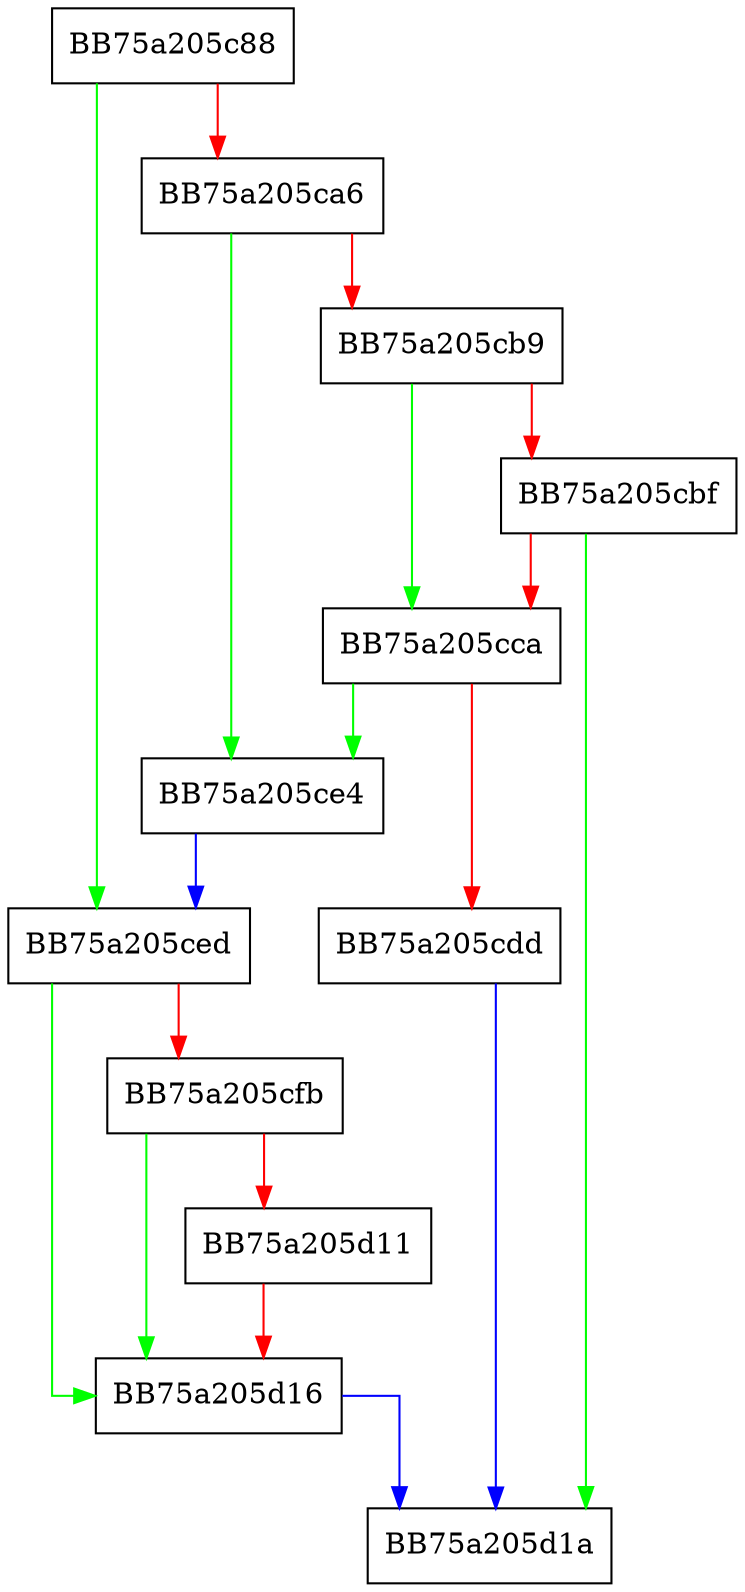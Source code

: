 digraph discard {
  node [shape="box"];
  graph [splines=ortho];
  BB75a205c88 -> BB75a205ced [color="green"];
  BB75a205c88 -> BB75a205ca6 [color="red"];
  BB75a205ca6 -> BB75a205ce4 [color="green"];
  BB75a205ca6 -> BB75a205cb9 [color="red"];
  BB75a205cb9 -> BB75a205cca [color="green"];
  BB75a205cb9 -> BB75a205cbf [color="red"];
  BB75a205cbf -> BB75a205d1a [color="green"];
  BB75a205cbf -> BB75a205cca [color="red"];
  BB75a205cca -> BB75a205ce4 [color="green"];
  BB75a205cca -> BB75a205cdd [color="red"];
  BB75a205cdd -> BB75a205d1a [color="blue"];
  BB75a205ce4 -> BB75a205ced [color="blue"];
  BB75a205ced -> BB75a205d16 [color="green"];
  BB75a205ced -> BB75a205cfb [color="red"];
  BB75a205cfb -> BB75a205d16 [color="green"];
  BB75a205cfb -> BB75a205d11 [color="red"];
  BB75a205d11 -> BB75a205d16 [color="red"];
  BB75a205d16 -> BB75a205d1a [color="blue"];
}